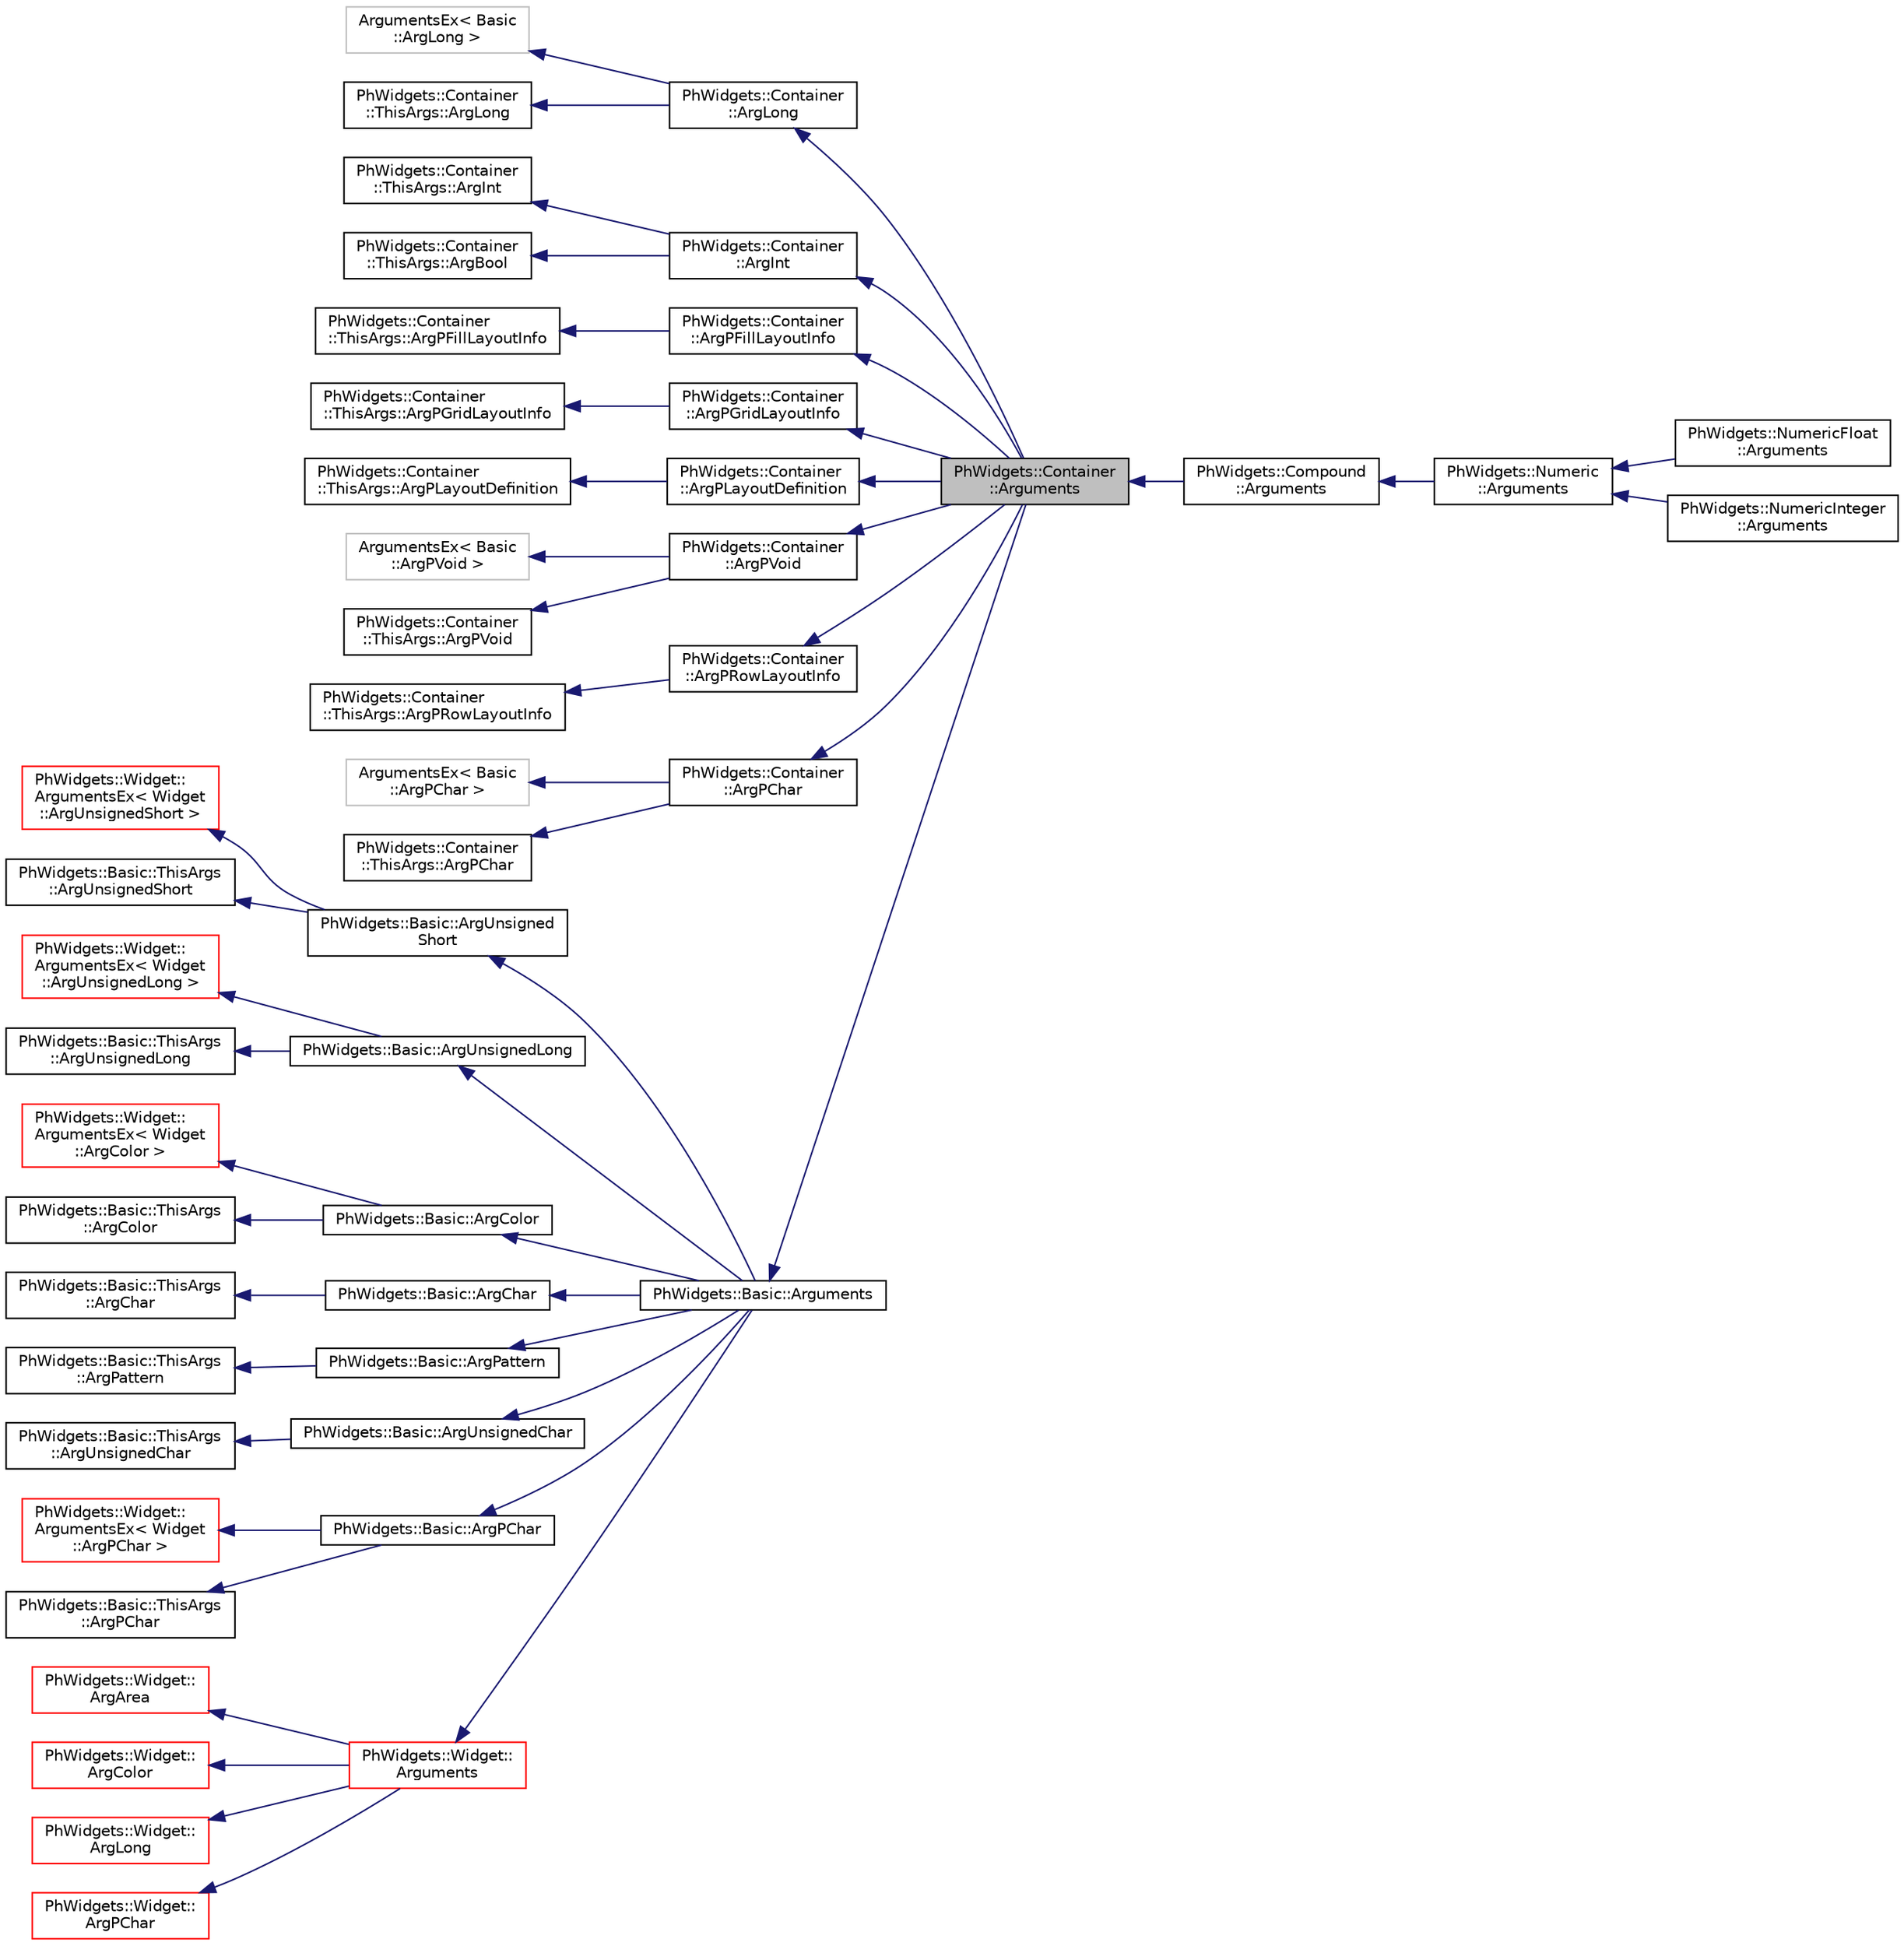 digraph "PhWidgets::Container::Arguments"
{
  edge [fontname="Helvetica",fontsize="10",labelfontname="Helvetica",labelfontsize="10"];
  node [fontname="Helvetica",fontsize="10",shape=record];
  rankdir="LR";
  Node0 [label="PhWidgets::Container\l::Arguments",height=0.2,width=0.4,color="black", fillcolor="grey75", style="filled", fontcolor="black"];
  Node1 -> Node0 [dir="back",color="midnightblue",fontsize="10",style="solid",fontname="Helvetica"];
  Node1 [label="PhWidgets::Container\l::ArgLong",height=0.2,width=0.4,color="black", fillcolor="white", style="filled",URL="$struct_ph_widgets_1_1_container_1_1_arg_long.html"];
  Node2 -> Node1 [dir="back",color="midnightblue",fontsize="10",style="solid",fontname="Helvetica"];
  Node2 [label="ArgumentsEx\< Basic\l::ArgLong \>",height=0.2,width=0.4,color="grey75", fillcolor="white", style="filled"];
  Node3 -> Node1 [dir="back",color="midnightblue",fontsize="10",style="solid",fontname="Helvetica"];
  Node3 [label="PhWidgets::Container\l::ThisArgs::ArgLong",height=0.2,width=0.4,color="black", fillcolor="white", style="filled",URL="$struct_ph_widgets_1_1_container_1_1_this_args_1_1_arg_long.html"];
  Node4 -> Node0 [dir="back",color="midnightblue",fontsize="10",style="solid",fontname="Helvetica"];
  Node4 [label="PhWidgets::Container\l::ArgInt",height=0.2,width=0.4,color="black", fillcolor="white", style="filled",URL="$struct_ph_widgets_1_1_container_1_1_arg_int.html"];
  Node5 -> Node4 [dir="back",color="midnightblue",fontsize="10",style="solid",fontname="Helvetica"];
  Node5 [label="PhWidgets::Container\l::ThisArgs::ArgInt",height=0.2,width=0.4,color="black", fillcolor="white", style="filled",URL="$struct_ph_widgets_1_1_container_1_1_this_args_1_1_arg_int.html"];
  Node6 -> Node4 [dir="back",color="midnightblue",fontsize="10",style="solid",fontname="Helvetica"];
  Node6 [label="PhWidgets::Container\l::ThisArgs::ArgBool",height=0.2,width=0.4,color="black", fillcolor="white", style="filled",URL="$struct_ph_widgets_1_1_container_1_1_this_args_1_1_arg_bool.html"];
  Node7 -> Node0 [dir="back",color="midnightblue",fontsize="10",style="solid",fontname="Helvetica"];
  Node7 [label="PhWidgets::Container\l::ArgPFillLayoutInfo",height=0.2,width=0.4,color="black", fillcolor="white", style="filled",URL="$struct_ph_widgets_1_1_container_1_1_arg_p_fill_layout_info.html"];
  Node8 -> Node7 [dir="back",color="midnightblue",fontsize="10",style="solid",fontname="Helvetica"];
  Node8 [label="PhWidgets::Container\l::ThisArgs::ArgPFillLayoutInfo",height=0.2,width=0.4,color="black", fillcolor="white", style="filled",URL="$struct_ph_widgets_1_1_container_1_1_this_args_1_1_arg_p_fill_layout_info.html"];
  Node9 -> Node0 [dir="back",color="midnightblue",fontsize="10",style="solid",fontname="Helvetica"];
  Node9 [label="PhWidgets::Container\l::ArgPGridLayoutInfo",height=0.2,width=0.4,color="black", fillcolor="white", style="filled",URL="$struct_ph_widgets_1_1_container_1_1_arg_p_grid_layout_info.html"];
  Node10 -> Node9 [dir="back",color="midnightblue",fontsize="10",style="solid",fontname="Helvetica"];
  Node10 [label="PhWidgets::Container\l::ThisArgs::ArgPGridLayoutInfo",height=0.2,width=0.4,color="black", fillcolor="white", style="filled",URL="$struct_ph_widgets_1_1_container_1_1_this_args_1_1_arg_p_grid_layout_info.html"];
  Node11 -> Node0 [dir="back",color="midnightblue",fontsize="10",style="solid",fontname="Helvetica"];
  Node11 [label="PhWidgets::Container\l::ArgPLayoutDefinition",height=0.2,width=0.4,color="black", fillcolor="white", style="filled",URL="$struct_ph_widgets_1_1_container_1_1_arg_p_layout_definition.html"];
  Node12 -> Node11 [dir="back",color="midnightblue",fontsize="10",style="solid",fontname="Helvetica"];
  Node12 [label="PhWidgets::Container\l::ThisArgs::ArgPLayoutDefinition",height=0.2,width=0.4,color="black", fillcolor="white", style="filled",URL="$struct_ph_widgets_1_1_container_1_1_this_args_1_1_arg_p_layout_definition.html"];
  Node13 -> Node0 [dir="back",color="midnightblue",fontsize="10",style="solid",fontname="Helvetica"];
  Node13 [label="PhWidgets::Container\l::ArgPVoid",height=0.2,width=0.4,color="black", fillcolor="white", style="filled",URL="$struct_ph_widgets_1_1_container_1_1_arg_p_void.html"];
  Node14 -> Node13 [dir="back",color="midnightblue",fontsize="10",style="solid",fontname="Helvetica"];
  Node14 [label="ArgumentsEx\< Basic\l::ArgPVoid \>",height=0.2,width=0.4,color="grey75", fillcolor="white", style="filled"];
  Node15 -> Node13 [dir="back",color="midnightblue",fontsize="10",style="solid",fontname="Helvetica"];
  Node15 [label="PhWidgets::Container\l::ThisArgs::ArgPVoid",height=0.2,width=0.4,color="black", fillcolor="white", style="filled",URL="$struct_ph_widgets_1_1_container_1_1_this_args_1_1_arg_p_void.html"];
  Node16 -> Node0 [dir="back",color="midnightblue",fontsize="10",style="solid",fontname="Helvetica"];
  Node16 [label="PhWidgets::Container\l::ArgPRowLayoutInfo",height=0.2,width=0.4,color="black", fillcolor="white", style="filled",URL="$struct_ph_widgets_1_1_container_1_1_arg_p_row_layout_info.html"];
  Node17 -> Node16 [dir="back",color="midnightblue",fontsize="10",style="solid",fontname="Helvetica"];
  Node17 [label="PhWidgets::Container\l::ThisArgs::ArgPRowLayoutInfo",height=0.2,width=0.4,color="black", fillcolor="white", style="filled",URL="$struct_ph_widgets_1_1_container_1_1_this_args_1_1_arg_p_row_layout_info.html"];
  Node18 -> Node0 [dir="back",color="midnightblue",fontsize="10",style="solid",fontname="Helvetica"];
  Node18 [label="PhWidgets::Container\l::ArgPChar",height=0.2,width=0.4,color="black", fillcolor="white", style="filled",URL="$struct_ph_widgets_1_1_container_1_1_arg_p_char.html"];
  Node19 -> Node18 [dir="back",color="midnightblue",fontsize="10",style="solid",fontname="Helvetica"];
  Node19 [label="ArgumentsEx\< Basic\l::ArgPChar \>",height=0.2,width=0.4,color="grey75", fillcolor="white", style="filled"];
  Node20 -> Node18 [dir="back",color="midnightblue",fontsize="10",style="solid",fontname="Helvetica"];
  Node20 [label="PhWidgets::Container\l::ThisArgs::ArgPChar",height=0.2,width=0.4,color="black", fillcolor="white", style="filled",URL="$struct_ph_widgets_1_1_container_1_1_this_args_1_1_arg_p_char.html"];
  Node21 -> Node0 [dir="back",color="midnightblue",fontsize="10",style="solid",fontname="Helvetica"];
  Node21 [label="PhWidgets::Basic::Arguments",height=0.2,width=0.4,color="black", fillcolor="white", style="filled",URL="$struct_ph_widgets_1_1_basic_1_1_arguments.html"];
  Node22 -> Node21 [dir="back",color="midnightblue",fontsize="10",style="solid",fontname="Helvetica"];
  Node22 [label="PhWidgets::Basic::ArgUnsigned\lShort",height=0.2,width=0.4,color="black", fillcolor="white", style="filled",URL="$struct_ph_widgets_1_1_basic_1_1_arg_unsigned_short.html"];
  Node23 -> Node22 [dir="back",color="midnightblue",fontsize="10",style="solid",fontname="Helvetica"];
  Node23 [label="PhWidgets::Widget::\lArgumentsEx\< Widget\l::ArgUnsignedShort \>",height=0.2,width=0.4,color="red", fillcolor="white", style="filled",URL="$struct_ph_widgets_1_1_widget_1_1_arguments_ex.html"];
  Node25 -> Node22 [dir="back",color="midnightblue",fontsize="10",style="solid",fontname="Helvetica"];
  Node25 [label="PhWidgets::Basic::ThisArgs\l::ArgUnsignedShort",height=0.2,width=0.4,color="black", fillcolor="white", style="filled",URL="$struct_ph_widgets_1_1_basic_1_1_this_args_1_1_arg_unsigned_short.html"];
  Node26 -> Node21 [dir="back",color="midnightblue",fontsize="10",style="solid",fontname="Helvetica"];
  Node26 [label="PhWidgets::Basic::ArgUnsignedLong",height=0.2,width=0.4,color="black", fillcolor="white", style="filled",URL="$struct_ph_widgets_1_1_basic_1_1_arg_unsigned_long.html"];
  Node27 -> Node26 [dir="back",color="midnightblue",fontsize="10",style="solid",fontname="Helvetica"];
  Node27 [label="PhWidgets::Widget::\lArgumentsEx\< Widget\l::ArgUnsignedLong \>",height=0.2,width=0.4,color="red", fillcolor="white", style="filled",URL="$struct_ph_widgets_1_1_widget_1_1_arguments_ex.html"];
  Node28 -> Node26 [dir="back",color="midnightblue",fontsize="10",style="solid",fontname="Helvetica"];
  Node28 [label="PhWidgets::Basic::ThisArgs\l::ArgUnsignedLong",height=0.2,width=0.4,color="black", fillcolor="white", style="filled",URL="$struct_ph_widgets_1_1_basic_1_1_this_args_1_1_arg_unsigned_long.html"];
  Node29 -> Node21 [dir="back",color="midnightblue",fontsize="10",style="solid",fontname="Helvetica"];
  Node29 [label="PhWidgets::Basic::ArgColor",height=0.2,width=0.4,color="black", fillcolor="white", style="filled",URL="$struct_ph_widgets_1_1_basic_1_1_arg_color.html"];
  Node30 -> Node29 [dir="back",color="midnightblue",fontsize="10",style="solid",fontname="Helvetica"];
  Node30 [label="PhWidgets::Widget::\lArgumentsEx\< Widget\l::ArgColor \>",height=0.2,width=0.4,color="red", fillcolor="white", style="filled",URL="$struct_ph_widgets_1_1_widget_1_1_arguments_ex.html"];
  Node31 -> Node29 [dir="back",color="midnightblue",fontsize="10",style="solid",fontname="Helvetica"];
  Node31 [label="PhWidgets::Basic::ThisArgs\l::ArgColor",height=0.2,width=0.4,color="black", fillcolor="white", style="filled",URL="$struct_ph_widgets_1_1_basic_1_1_this_args_1_1_arg_color.html"];
  Node32 -> Node21 [dir="back",color="midnightblue",fontsize="10",style="solid",fontname="Helvetica"];
  Node32 [label="PhWidgets::Basic::ArgChar",height=0.2,width=0.4,color="black", fillcolor="white", style="filled",URL="$struct_ph_widgets_1_1_basic_1_1_arg_char.html"];
  Node33 -> Node32 [dir="back",color="midnightblue",fontsize="10",style="solid",fontname="Helvetica"];
  Node33 [label="PhWidgets::Basic::ThisArgs\l::ArgChar",height=0.2,width=0.4,color="black", fillcolor="white", style="filled",URL="$struct_ph_widgets_1_1_basic_1_1_this_args_1_1_arg_char.html"];
  Node34 -> Node21 [dir="back",color="midnightblue",fontsize="10",style="solid",fontname="Helvetica"];
  Node34 [label="PhWidgets::Basic::ArgPattern",height=0.2,width=0.4,color="black", fillcolor="white", style="filled",URL="$struct_ph_widgets_1_1_basic_1_1_arg_pattern.html"];
  Node35 -> Node34 [dir="back",color="midnightblue",fontsize="10",style="solid",fontname="Helvetica"];
  Node35 [label="PhWidgets::Basic::ThisArgs\l::ArgPattern",height=0.2,width=0.4,color="black", fillcolor="white", style="filled",URL="$struct_ph_widgets_1_1_basic_1_1_this_args_1_1_arg_pattern.html"];
  Node36 -> Node21 [dir="back",color="midnightblue",fontsize="10",style="solid",fontname="Helvetica"];
  Node36 [label="PhWidgets::Basic::ArgUnsignedChar",height=0.2,width=0.4,color="black", fillcolor="white", style="filled",URL="$struct_ph_widgets_1_1_basic_1_1_arg_unsigned_char.html"];
  Node37 -> Node36 [dir="back",color="midnightblue",fontsize="10",style="solid",fontname="Helvetica"];
  Node37 [label="PhWidgets::Basic::ThisArgs\l::ArgUnsignedChar",height=0.2,width=0.4,color="black", fillcolor="white", style="filled",URL="$struct_ph_widgets_1_1_basic_1_1_this_args_1_1_arg_unsigned_char.html"];
  Node38 -> Node21 [dir="back",color="midnightblue",fontsize="10",style="solid",fontname="Helvetica"];
  Node38 [label="PhWidgets::Basic::ArgPChar",height=0.2,width=0.4,color="black", fillcolor="white", style="filled",URL="$struct_ph_widgets_1_1_basic_1_1_arg_p_char.html"];
  Node39 -> Node38 [dir="back",color="midnightblue",fontsize="10",style="solid",fontname="Helvetica"];
  Node39 [label="PhWidgets::Widget::\lArgumentsEx\< Widget\l::ArgPChar \>",height=0.2,width=0.4,color="red", fillcolor="white", style="filled",URL="$struct_ph_widgets_1_1_widget_1_1_arguments_ex.html"];
  Node40 -> Node38 [dir="back",color="midnightblue",fontsize="10",style="solid",fontname="Helvetica"];
  Node40 [label="PhWidgets::Basic::ThisArgs\l::ArgPChar",height=0.2,width=0.4,color="black", fillcolor="white", style="filled",URL="$struct_ph_widgets_1_1_basic_1_1_this_args_1_1_arg_p_char.html"];
  Node41 -> Node21 [dir="back",color="midnightblue",fontsize="10",style="solid",fontname="Helvetica"];
  Node41 [label="PhWidgets::Widget::\lArguments",height=0.2,width=0.4,color="red", fillcolor="white", style="filled",URL="$struct_ph_widgets_1_1_widget_1_1_arguments.html"];
  Node42 -> Node41 [dir="back",color="midnightblue",fontsize="10",style="solid",fontname="Helvetica"];
  Node42 [label="PhWidgets::Widget::\lArgArea",height=0.2,width=0.4,color="red", fillcolor="white", style="filled",URL="$struct_ph_widgets_1_1_widget_1_1_arg_area.html"];
  Node44 -> Node41 [dir="back",color="midnightblue",fontsize="10",style="solid",fontname="Helvetica"];
  Node44 [label="PhWidgets::Widget::\lArgColor",height=0.2,width=0.4,color="red", fillcolor="white", style="filled",URL="$struct_ph_widgets_1_1_widget_1_1_arg_color.html"];
  Node46 -> Node41 [dir="back",color="midnightblue",fontsize="10",style="solid",fontname="Helvetica"];
  Node46 [label="PhWidgets::Widget::\lArgLong",height=0.2,width=0.4,color="red", fillcolor="white", style="filled",URL="$struct_ph_widgets_1_1_widget_1_1_arg_long.html"];
  Node48 -> Node41 [dir="back",color="midnightblue",fontsize="10",style="solid",fontname="Helvetica"];
  Node48 [label="PhWidgets::Widget::\lArgPChar",height=0.2,width=0.4,color="red", fillcolor="white", style="filled",URL="$struct_ph_widgets_1_1_widget_1_1_arg_p_char.html"];
  Node0 -> Node70 [dir="back",color="midnightblue",fontsize="10",style="solid",fontname="Helvetica"];
  Node70 [label="PhWidgets::Compound\l::Arguments",height=0.2,width=0.4,color="black", fillcolor="white", style="filled",URL="$struct_ph_widgets_1_1_compound_1_1_arguments.html"];
  Node70 -> Node71 [dir="back",color="midnightblue",fontsize="10",style="solid",fontname="Helvetica"];
  Node71 [label="PhWidgets::Numeric\l::Arguments",height=0.2,width=0.4,color="black", fillcolor="white", style="filled",URL="$struct_ph_widgets_1_1_numeric_1_1_arguments.html"];
  Node71 -> Node72 [dir="back",color="midnightblue",fontsize="10",style="solid",fontname="Helvetica"];
  Node72 [label="PhWidgets::NumericFloat\l::Arguments",height=0.2,width=0.4,color="black", fillcolor="white", style="filled",URL="$struct_ph_widgets_1_1_numeric_float_1_1_arguments.html"];
  Node71 -> Node73 [dir="back",color="midnightblue",fontsize="10",style="solid",fontname="Helvetica"];
  Node73 [label="PhWidgets::NumericInteger\l::Arguments",height=0.2,width=0.4,color="black", fillcolor="white", style="filled",URL="$struct_ph_widgets_1_1_numeric_integer_1_1_arguments.html"];
}
